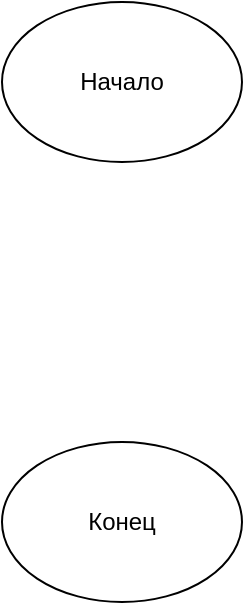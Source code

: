 <mxfile version="15.8.7" type="device"><diagram id="PDsBFirXnu21YGAbLrWF" name="Страница 1"><mxGraphModel dx="645" dy="693" grid="1" gridSize="10" guides="1" tooltips="1" connect="1" arrows="1" fold="1" page="1" pageScale="1" pageWidth="827" pageHeight="1169" math="0" shadow="0"><root><mxCell id="0"/><mxCell id="1" parent="0"/><mxCell id="NZNRxQTco09msh3CMUqG-1" value="Начало" style="ellipse;whiteSpace=wrap;html=1;" vertex="1" parent="1"><mxGeometry x="230" y="70" width="120" height="80" as="geometry"/></mxCell><mxCell id="NZNRxQTco09msh3CMUqG-2" value="Конец" style="ellipse;whiteSpace=wrap;html=1;" vertex="1" parent="1"><mxGeometry x="230" y="290" width="120" height="80" as="geometry"/></mxCell></root></mxGraphModel></diagram></mxfile>